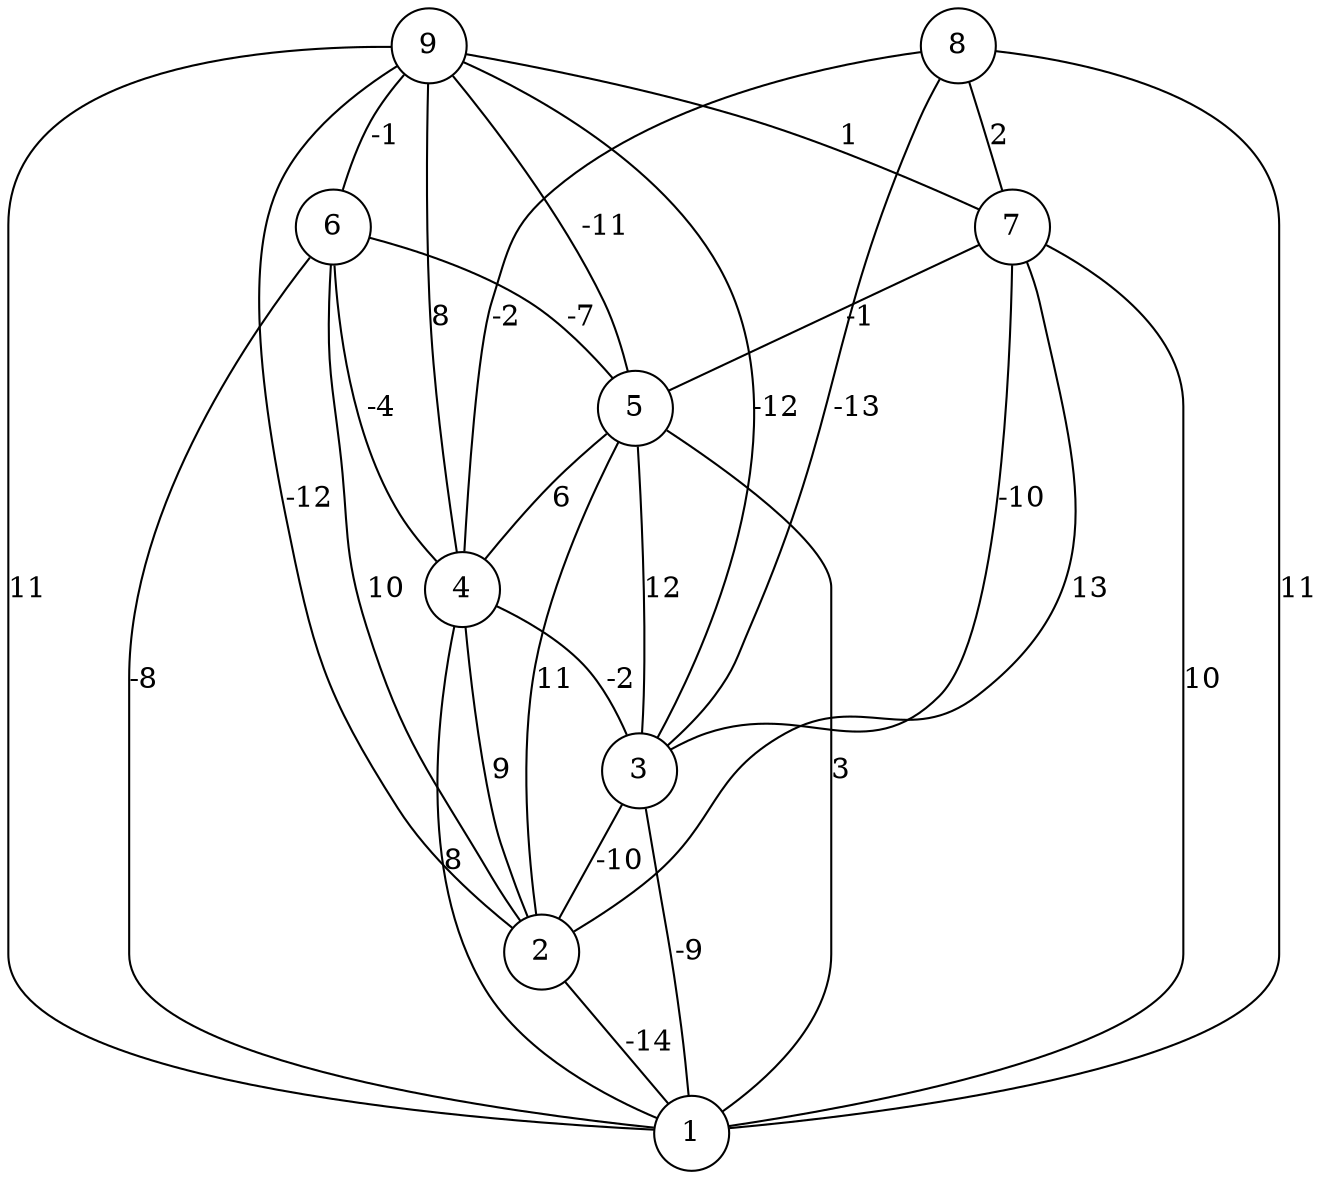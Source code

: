 graph { 
	 fontname="Helvetica,Arial,sans-serif" 
	 node [shape = circle]; 
	 9 -- 1 [label = "11"];
	 9 -- 2 [label = "-12"];
	 9 -- 3 [label = "-12"];
	 9 -- 4 [label = "8"];
	 9 -- 5 [label = "-11"];
	 9 -- 6 [label = "-1"];
	 9 -- 7 [label = "1"];
	 8 -- 1 [label = "11"];
	 8 -- 3 [label = "-13"];
	 8 -- 4 [label = "-2"];
	 8 -- 7 [label = "2"];
	 7 -- 1 [label = "10"];
	 7 -- 2 [label = "13"];
	 7 -- 3 [label = "-10"];
	 7 -- 5 [label = "-1"];
	 6 -- 1 [label = "-8"];
	 6 -- 2 [label = "10"];
	 6 -- 4 [label = "-4"];
	 6 -- 5 [label = "-7"];
	 5 -- 1 [label = "3"];
	 5 -- 2 [label = "11"];
	 5 -- 3 [label = "12"];
	 5 -- 4 [label = "6"];
	 4 -- 1 [label = "8"];
	 4 -- 2 [label = "9"];
	 4 -- 3 [label = "-2"];
	 3 -- 1 [label = "-9"];
	 3 -- 2 [label = "-10"];
	 2 -- 1 [label = "-14"];
	 1;
	 2;
	 3;
	 4;
	 5;
	 6;
	 7;
	 8;
	 9;
}
